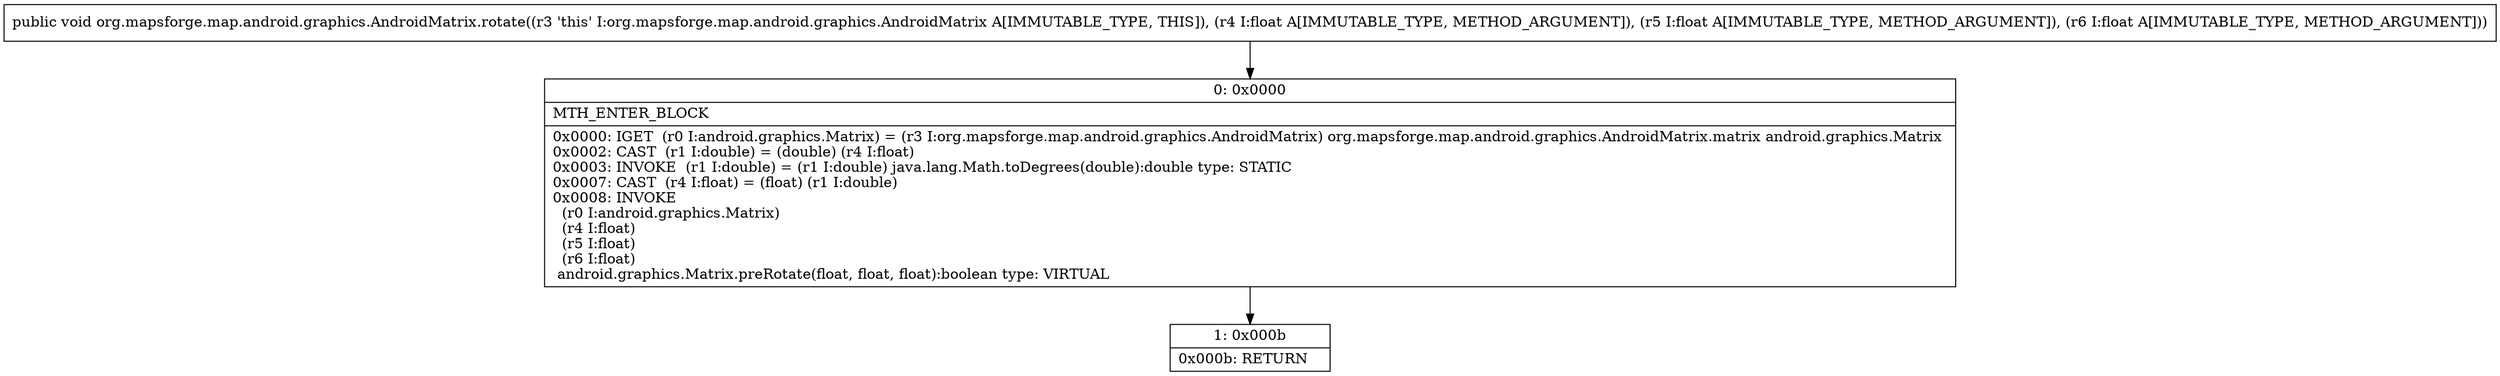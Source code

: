 digraph "CFG fororg.mapsforge.map.android.graphics.AndroidMatrix.rotate(FFF)V" {
Node_0 [shape=record,label="{0\:\ 0x0000|MTH_ENTER_BLOCK\l|0x0000: IGET  (r0 I:android.graphics.Matrix) = (r3 I:org.mapsforge.map.android.graphics.AndroidMatrix) org.mapsforge.map.android.graphics.AndroidMatrix.matrix android.graphics.Matrix \l0x0002: CAST  (r1 I:double) = (double) (r4 I:float) \l0x0003: INVOKE  (r1 I:double) = (r1 I:double) java.lang.Math.toDegrees(double):double type: STATIC \l0x0007: CAST  (r4 I:float) = (float) (r1 I:double) \l0x0008: INVOKE  \l  (r0 I:android.graphics.Matrix)\l  (r4 I:float)\l  (r5 I:float)\l  (r6 I:float)\l android.graphics.Matrix.preRotate(float, float, float):boolean type: VIRTUAL \l}"];
Node_1 [shape=record,label="{1\:\ 0x000b|0x000b: RETURN   \l}"];
MethodNode[shape=record,label="{public void org.mapsforge.map.android.graphics.AndroidMatrix.rotate((r3 'this' I:org.mapsforge.map.android.graphics.AndroidMatrix A[IMMUTABLE_TYPE, THIS]), (r4 I:float A[IMMUTABLE_TYPE, METHOD_ARGUMENT]), (r5 I:float A[IMMUTABLE_TYPE, METHOD_ARGUMENT]), (r6 I:float A[IMMUTABLE_TYPE, METHOD_ARGUMENT])) }"];
MethodNode -> Node_0;
Node_0 -> Node_1;
}

